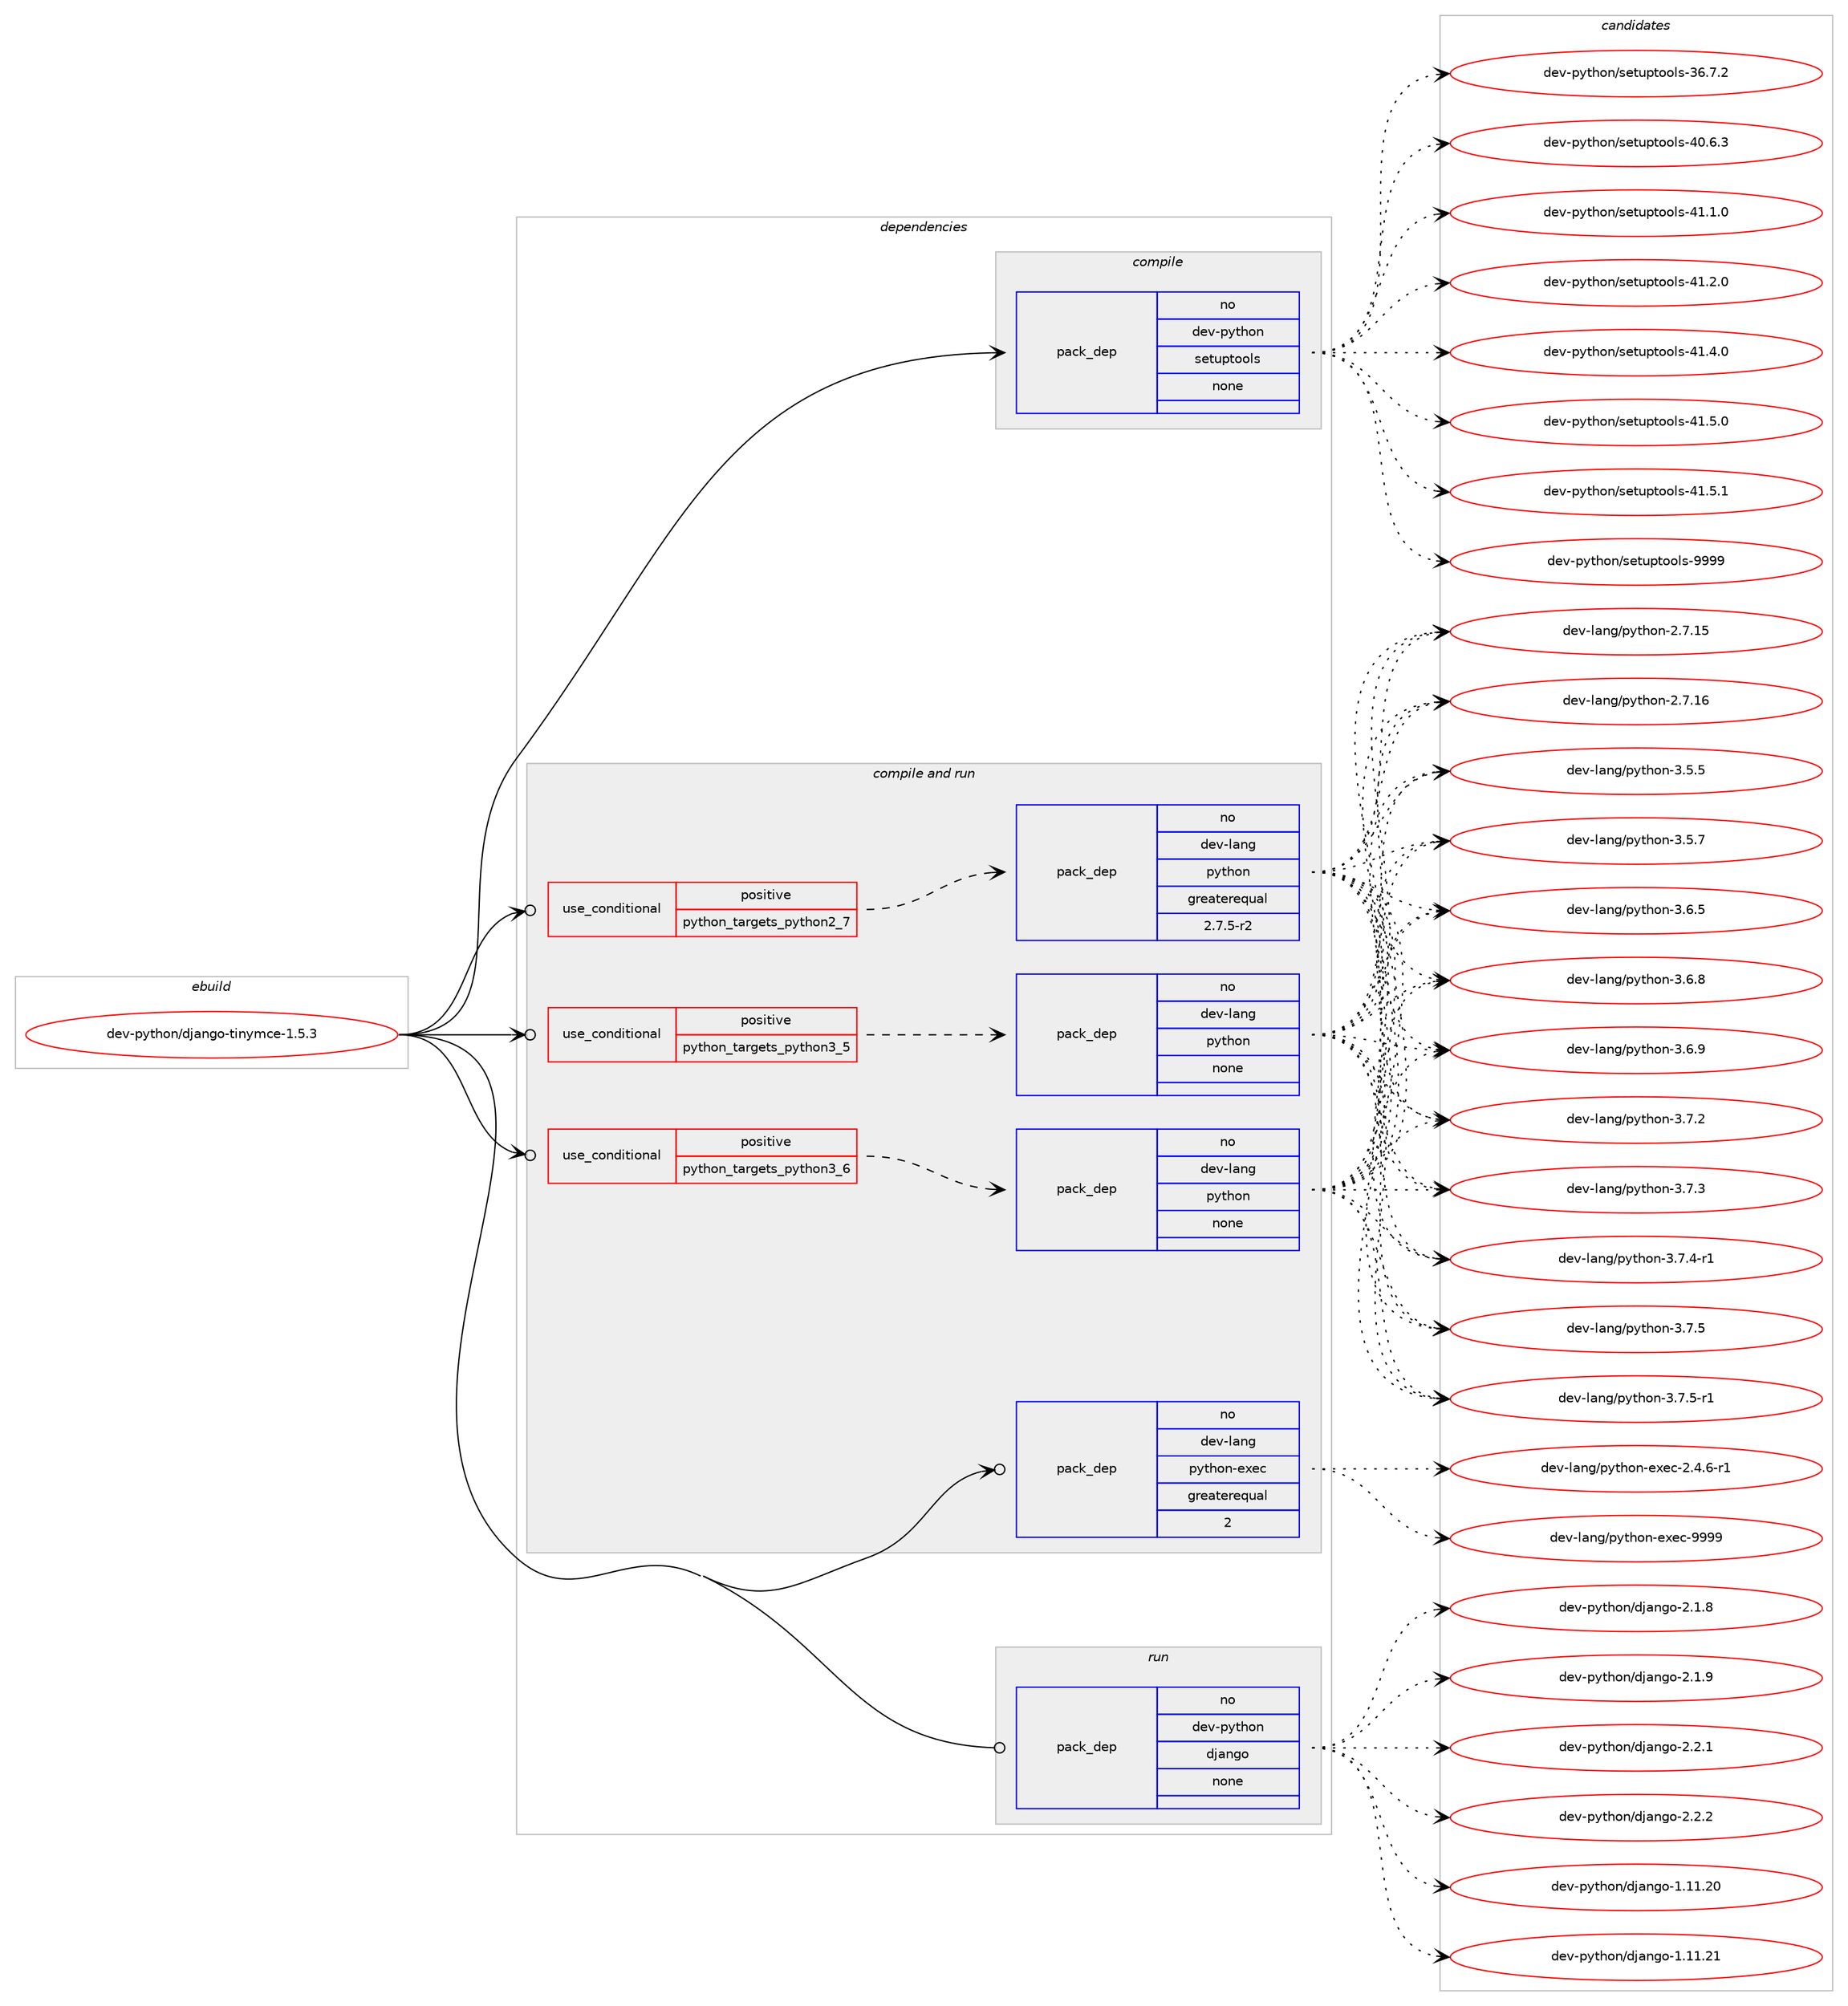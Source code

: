 digraph prolog {

# *************
# Graph options
# *************

newrank=true;
concentrate=true;
compound=true;
graph [rankdir=LR,fontname=Helvetica,fontsize=10,ranksep=1.5];#, ranksep=2.5, nodesep=0.2];
edge  [arrowhead=vee];
node  [fontname=Helvetica,fontsize=10];

# **********
# The ebuild
# **********

subgraph cluster_leftcol {
color=gray;
rank=same;
label=<<i>ebuild</i>>;
id [label="dev-python/django-tinymce-1.5.3", color=red, width=4, href="../dev-python/django-tinymce-1.5.3.svg"];
}

# ****************
# The dependencies
# ****************

subgraph cluster_midcol {
color=gray;
label=<<i>dependencies</i>>;
subgraph cluster_compile {
fillcolor="#eeeeee";
style=filled;
label=<<i>compile</i>>;
subgraph pack451805 {
dependency602232 [label=<<TABLE BORDER="0" CELLBORDER="1" CELLSPACING="0" CELLPADDING="4" WIDTH="220"><TR><TD ROWSPAN="6" CELLPADDING="30">pack_dep</TD></TR><TR><TD WIDTH="110">no</TD></TR><TR><TD>dev-python</TD></TR><TR><TD>setuptools</TD></TR><TR><TD>none</TD></TR><TR><TD></TD></TR></TABLE>>, shape=none, color=blue];
}
id:e -> dependency602232:w [weight=20,style="solid",arrowhead="vee"];
}
subgraph cluster_compileandrun {
fillcolor="#eeeeee";
style=filled;
label=<<i>compile and run</i>>;
subgraph cond138633 {
dependency602233 [label=<<TABLE BORDER="0" CELLBORDER="1" CELLSPACING="0" CELLPADDING="4"><TR><TD ROWSPAN="3" CELLPADDING="10">use_conditional</TD></TR><TR><TD>positive</TD></TR><TR><TD>python_targets_python2_7</TD></TR></TABLE>>, shape=none, color=red];
subgraph pack451806 {
dependency602234 [label=<<TABLE BORDER="0" CELLBORDER="1" CELLSPACING="0" CELLPADDING="4" WIDTH="220"><TR><TD ROWSPAN="6" CELLPADDING="30">pack_dep</TD></TR><TR><TD WIDTH="110">no</TD></TR><TR><TD>dev-lang</TD></TR><TR><TD>python</TD></TR><TR><TD>greaterequal</TD></TR><TR><TD>2.7.5-r2</TD></TR></TABLE>>, shape=none, color=blue];
}
dependency602233:e -> dependency602234:w [weight=20,style="dashed",arrowhead="vee"];
}
id:e -> dependency602233:w [weight=20,style="solid",arrowhead="odotvee"];
subgraph cond138634 {
dependency602235 [label=<<TABLE BORDER="0" CELLBORDER="1" CELLSPACING="0" CELLPADDING="4"><TR><TD ROWSPAN="3" CELLPADDING="10">use_conditional</TD></TR><TR><TD>positive</TD></TR><TR><TD>python_targets_python3_5</TD></TR></TABLE>>, shape=none, color=red];
subgraph pack451807 {
dependency602236 [label=<<TABLE BORDER="0" CELLBORDER="1" CELLSPACING="0" CELLPADDING="4" WIDTH="220"><TR><TD ROWSPAN="6" CELLPADDING="30">pack_dep</TD></TR><TR><TD WIDTH="110">no</TD></TR><TR><TD>dev-lang</TD></TR><TR><TD>python</TD></TR><TR><TD>none</TD></TR><TR><TD></TD></TR></TABLE>>, shape=none, color=blue];
}
dependency602235:e -> dependency602236:w [weight=20,style="dashed",arrowhead="vee"];
}
id:e -> dependency602235:w [weight=20,style="solid",arrowhead="odotvee"];
subgraph cond138635 {
dependency602237 [label=<<TABLE BORDER="0" CELLBORDER="1" CELLSPACING="0" CELLPADDING="4"><TR><TD ROWSPAN="3" CELLPADDING="10">use_conditional</TD></TR><TR><TD>positive</TD></TR><TR><TD>python_targets_python3_6</TD></TR></TABLE>>, shape=none, color=red];
subgraph pack451808 {
dependency602238 [label=<<TABLE BORDER="0" CELLBORDER="1" CELLSPACING="0" CELLPADDING="4" WIDTH="220"><TR><TD ROWSPAN="6" CELLPADDING="30">pack_dep</TD></TR><TR><TD WIDTH="110">no</TD></TR><TR><TD>dev-lang</TD></TR><TR><TD>python</TD></TR><TR><TD>none</TD></TR><TR><TD></TD></TR></TABLE>>, shape=none, color=blue];
}
dependency602237:e -> dependency602238:w [weight=20,style="dashed",arrowhead="vee"];
}
id:e -> dependency602237:w [weight=20,style="solid",arrowhead="odotvee"];
subgraph pack451809 {
dependency602239 [label=<<TABLE BORDER="0" CELLBORDER="1" CELLSPACING="0" CELLPADDING="4" WIDTH="220"><TR><TD ROWSPAN="6" CELLPADDING="30">pack_dep</TD></TR><TR><TD WIDTH="110">no</TD></TR><TR><TD>dev-lang</TD></TR><TR><TD>python-exec</TD></TR><TR><TD>greaterequal</TD></TR><TR><TD>2</TD></TR></TABLE>>, shape=none, color=blue];
}
id:e -> dependency602239:w [weight=20,style="solid",arrowhead="odotvee"];
}
subgraph cluster_run {
fillcolor="#eeeeee";
style=filled;
label=<<i>run</i>>;
subgraph pack451810 {
dependency602240 [label=<<TABLE BORDER="0" CELLBORDER="1" CELLSPACING="0" CELLPADDING="4" WIDTH="220"><TR><TD ROWSPAN="6" CELLPADDING="30">pack_dep</TD></TR><TR><TD WIDTH="110">no</TD></TR><TR><TD>dev-python</TD></TR><TR><TD>django</TD></TR><TR><TD>none</TD></TR><TR><TD></TD></TR></TABLE>>, shape=none, color=blue];
}
id:e -> dependency602240:w [weight=20,style="solid",arrowhead="odot"];
}
}

# **************
# The candidates
# **************

subgraph cluster_choices {
rank=same;
color=gray;
label=<<i>candidates</i>>;

subgraph choice451805 {
color=black;
nodesep=1;
choice100101118451121211161041111104711510111611711211611111110811545515446554650 [label="dev-python/setuptools-36.7.2", color=red, width=4,href="../dev-python/setuptools-36.7.2.svg"];
choice100101118451121211161041111104711510111611711211611111110811545524846544651 [label="dev-python/setuptools-40.6.3", color=red, width=4,href="../dev-python/setuptools-40.6.3.svg"];
choice100101118451121211161041111104711510111611711211611111110811545524946494648 [label="dev-python/setuptools-41.1.0", color=red, width=4,href="../dev-python/setuptools-41.1.0.svg"];
choice100101118451121211161041111104711510111611711211611111110811545524946504648 [label="dev-python/setuptools-41.2.0", color=red, width=4,href="../dev-python/setuptools-41.2.0.svg"];
choice100101118451121211161041111104711510111611711211611111110811545524946524648 [label="dev-python/setuptools-41.4.0", color=red, width=4,href="../dev-python/setuptools-41.4.0.svg"];
choice100101118451121211161041111104711510111611711211611111110811545524946534648 [label="dev-python/setuptools-41.5.0", color=red, width=4,href="../dev-python/setuptools-41.5.0.svg"];
choice100101118451121211161041111104711510111611711211611111110811545524946534649 [label="dev-python/setuptools-41.5.1", color=red, width=4,href="../dev-python/setuptools-41.5.1.svg"];
choice10010111845112121116104111110471151011161171121161111111081154557575757 [label="dev-python/setuptools-9999", color=red, width=4,href="../dev-python/setuptools-9999.svg"];
dependency602232:e -> choice100101118451121211161041111104711510111611711211611111110811545515446554650:w [style=dotted,weight="100"];
dependency602232:e -> choice100101118451121211161041111104711510111611711211611111110811545524846544651:w [style=dotted,weight="100"];
dependency602232:e -> choice100101118451121211161041111104711510111611711211611111110811545524946494648:w [style=dotted,weight="100"];
dependency602232:e -> choice100101118451121211161041111104711510111611711211611111110811545524946504648:w [style=dotted,weight="100"];
dependency602232:e -> choice100101118451121211161041111104711510111611711211611111110811545524946524648:w [style=dotted,weight="100"];
dependency602232:e -> choice100101118451121211161041111104711510111611711211611111110811545524946534648:w [style=dotted,weight="100"];
dependency602232:e -> choice100101118451121211161041111104711510111611711211611111110811545524946534649:w [style=dotted,weight="100"];
dependency602232:e -> choice10010111845112121116104111110471151011161171121161111111081154557575757:w [style=dotted,weight="100"];
}
subgraph choice451806 {
color=black;
nodesep=1;
choice10010111845108971101034711212111610411111045504655464953 [label="dev-lang/python-2.7.15", color=red, width=4,href="../dev-lang/python-2.7.15.svg"];
choice10010111845108971101034711212111610411111045504655464954 [label="dev-lang/python-2.7.16", color=red, width=4,href="../dev-lang/python-2.7.16.svg"];
choice100101118451089711010347112121116104111110455146534653 [label="dev-lang/python-3.5.5", color=red, width=4,href="../dev-lang/python-3.5.5.svg"];
choice100101118451089711010347112121116104111110455146534655 [label="dev-lang/python-3.5.7", color=red, width=4,href="../dev-lang/python-3.5.7.svg"];
choice100101118451089711010347112121116104111110455146544653 [label="dev-lang/python-3.6.5", color=red, width=4,href="../dev-lang/python-3.6.5.svg"];
choice100101118451089711010347112121116104111110455146544656 [label="dev-lang/python-3.6.8", color=red, width=4,href="../dev-lang/python-3.6.8.svg"];
choice100101118451089711010347112121116104111110455146544657 [label="dev-lang/python-3.6.9", color=red, width=4,href="../dev-lang/python-3.6.9.svg"];
choice100101118451089711010347112121116104111110455146554650 [label="dev-lang/python-3.7.2", color=red, width=4,href="../dev-lang/python-3.7.2.svg"];
choice100101118451089711010347112121116104111110455146554651 [label="dev-lang/python-3.7.3", color=red, width=4,href="../dev-lang/python-3.7.3.svg"];
choice1001011184510897110103471121211161041111104551465546524511449 [label="dev-lang/python-3.7.4-r1", color=red, width=4,href="../dev-lang/python-3.7.4-r1.svg"];
choice100101118451089711010347112121116104111110455146554653 [label="dev-lang/python-3.7.5", color=red, width=4,href="../dev-lang/python-3.7.5.svg"];
choice1001011184510897110103471121211161041111104551465546534511449 [label="dev-lang/python-3.7.5-r1", color=red, width=4,href="../dev-lang/python-3.7.5-r1.svg"];
dependency602234:e -> choice10010111845108971101034711212111610411111045504655464953:w [style=dotted,weight="100"];
dependency602234:e -> choice10010111845108971101034711212111610411111045504655464954:w [style=dotted,weight="100"];
dependency602234:e -> choice100101118451089711010347112121116104111110455146534653:w [style=dotted,weight="100"];
dependency602234:e -> choice100101118451089711010347112121116104111110455146534655:w [style=dotted,weight="100"];
dependency602234:e -> choice100101118451089711010347112121116104111110455146544653:w [style=dotted,weight="100"];
dependency602234:e -> choice100101118451089711010347112121116104111110455146544656:w [style=dotted,weight="100"];
dependency602234:e -> choice100101118451089711010347112121116104111110455146544657:w [style=dotted,weight="100"];
dependency602234:e -> choice100101118451089711010347112121116104111110455146554650:w [style=dotted,weight="100"];
dependency602234:e -> choice100101118451089711010347112121116104111110455146554651:w [style=dotted,weight="100"];
dependency602234:e -> choice1001011184510897110103471121211161041111104551465546524511449:w [style=dotted,weight="100"];
dependency602234:e -> choice100101118451089711010347112121116104111110455146554653:w [style=dotted,weight="100"];
dependency602234:e -> choice1001011184510897110103471121211161041111104551465546534511449:w [style=dotted,weight="100"];
}
subgraph choice451807 {
color=black;
nodesep=1;
choice10010111845108971101034711212111610411111045504655464953 [label="dev-lang/python-2.7.15", color=red, width=4,href="../dev-lang/python-2.7.15.svg"];
choice10010111845108971101034711212111610411111045504655464954 [label="dev-lang/python-2.7.16", color=red, width=4,href="../dev-lang/python-2.7.16.svg"];
choice100101118451089711010347112121116104111110455146534653 [label="dev-lang/python-3.5.5", color=red, width=4,href="../dev-lang/python-3.5.5.svg"];
choice100101118451089711010347112121116104111110455146534655 [label="dev-lang/python-3.5.7", color=red, width=4,href="../dev-lang/python-3.5.7.svg"];
choice100101118451089711010347112121116104111110455146544653 [label="dev-lang/python-3.6.5", color=red, width=4,href="../dev-lang/python-3.6.5.svg"];
choice100101118451089711010347112121116104111110455146544656 [label="dev-lang/python-3.6.8", color=red, width=4,href="../dev-lang/python-3.6.8.svg"];
choice100101118451089711010347112121116104111110455146544657 [label="dev-lang/python-3.6.9", color=red, width=4,href="../dev-lang/python-3.6.9.svg"];
choice100101118451089711010347112121116104111110455146554650 [label="dev-lang/python-3.7.2", color=red, width=4,href="../dev-lang/python-3.7.2.svg"];
choice100101118451089711010347112121116104111110455146554651 [label="dev-lang/python-3.7.3", color=red, width=4,href="../dev-lang/python-3.7.3.svg"];
choice1001011184510897110103471121211161041111104551465546524511449 [label="dev-lang/python-3.7.4-r1", color=red, width=4,href="../dev-lang/python-3.7.4-r1.svg"];
choice100101118451089711010347112121116104111110455146554653 [label="dev-lang/python-3.7.5", color=red, width=4,href="../dev-lang/python-3.7.5.svg"];
choice1001011184510897110103471121211161041111104551465546534511449 [label="dev-lang/python-3.7.5-r1", color=red, width=4,href="../dev-lang/python-3.7.5-r1.svg"];
dependency602236:e -> choice10010111845108971101034711212111610411111045504655464953:w [style=dotted,weight="100"];
dependency602236:e -> choice10010111845108971101034711212111610411111045504655464954:w [style=dotted,weight="100"];
dependency602236:e -> choice100101118451089711010347112121116104111110455146534653:w [style=dotted,weight="100"];
dependency602236:e -> choice100101118451089711010347112121116104111110455146534655:w [style=dotted,weight="100"];
dependency602236:e -> choice100101118451089711010347112121116104111110455146544653:w [style=dotted,weight="100"];
dependency602236:e -> choice100101118451089711010347112121116104111110455146544656:w [style=dotted,weight="100"];
dependency602236:e -> choice100101118451089711010347112121116104111110455146544657:w [style=dotted,weight="100"];
dependency602236:e -> choice100101118451089711010347112121116104111110455146554650:w [style=dotted,weight="100"];
dependency602236:e -> choice100101118451089711010347112121116104111110455146554651:w [style=dotted,weight="100"];
dependency602236:e -> choice1001011184510897110103471121211161041111104551465546524511449:w [style=dotted,weight="100"];
dependency602236:e -> choice100101118451089711010347112121116104111110455146554653:w [style=dotted,weight="100"];
dependency602236:e -> choice1001011184510897110103471121211161041111104551465546534511449:w [style=dotted,weight="100"];
}
subgraph choice451808 {
color=black;
nodesep=1;
choice10010111845108971101034711212111610411111045504655464953 [label="dev-lang/python-2.7.15", color=red, width=4,href="../dev-lang/python-2.7.15.svg"];
choice10010111845108971101034711212111610411111045504655464954 [label="dev-lang/python-2.7.16", color=red, width=4,href="../dev-lang/python-2.7.16.svg"];
choice100101118451089711010347112121116104111110455146534653 [label="dev-lang/python-3.5.5", color=red, width=4,href="../dev-lang/python-3.5.5.svg"];
choice100101118451089711010347112121116104111110455146534655 [label="dev-lang/python-3.5.7", color=red, width=4,href="../dev-lang/python-3.5.7.svg"];
choice100101118451089711010347112121116104111110455146544653 [label="dev-lang/python-3.6.5", color=red, width=4,href="../dev-lang/python-3.6.5.svg"];
choice100101118451089711010347112121116104111110455146544656 [label="dev-lang/python-3.6.8", color=red, width=4,href="../dev-lang/python-3.6.8.svg"];
choice100101118451089711010347112121116104111110455146544657 [label="dev-lang/python-3.6.9", color=red, width=4,href="../dev-lang/python-3.6.9.svg"];
choice100101118451089711010347112121116104111110455146554650 [label="dev-lang/python-3.7.2", color=red, width=4,href="../dev-lang/python-3.7.2.svg"];
choice100101118451089711010347112121116104111110455146554651 [label="dev-lang/python-3.7.3", color=red, width=4,href="../dev-lang/python-3.7.3.svg"];
choice1001011184510897110103471121211161041111104551465546524511449 [label="dev-lang/python-3.7.4-r1", color=red, width=4,href="../dev-lang/python-3.7.4-r1.svg"];
choice100101118451089711010347112121116104111110455146554653 [label="dev-lang/python-3.7.5", color=red, width=4,href="../dev-lang/python-3.7.5.svg"];
choice1001011184510897110103471121211161041111104551465546534511449 [label="dev-lang/python-3.7.5-r1", color=red, width=4,href="../dev-lang/python-3.7.5-r1.svg"];
dependency602238:e -> choice10010111845108971101034711212111610411111045504655464953:w [style=dotted,weight="100"];
dependency602238:e -> choice10010111845108971101034711212111610411111045504655464954:w [style=dotted,weight="100"];
dependency602238:e -> choice100101118451089711010347112121116104111110455146534653:w [style=dotted,weight="100"];
dependency602238:e -> choice100101118451089711010347112121116104111110455146534655:w [style=dotted,weight="100"];
dependency602238:e -> choice100101118451089711010347112121116104111110455146544653:w [style=dotted,weight="100"];
dependency602238:e -> choice100101118451089711010347112121116104111110455146544656:w [style=dotted,weight="100"];
dependency602238:e -> choice100101118451089711010347112121116104111110455146544657:w [style=dotted,weight="100"];
dependency602238:e -> choice100101118451089711010347112121116104111110455146554650:w [style=dotted,weight="100"];
dependency602238:e -> choice100101118451089711010347112121116104111110455146554651:w [style=dotted,weight="100"];
dependency602238:e -> choice1001011184510897110103471121211161041111104551465546524511449:w [style=dotted,weight="100"];
dependency602238:e -> choice100101118451089711010347112121116104111110455146554653:w [style=dotted,weight="100"];
dependency602238:e -> choice1001011184510897110103471121211161041111104551465546534511449:w [style=dotted,weight="100"];
}
subgraph choice451809 {
color=black;
nodesep=1;
choice10010111845108971101034711212111610411111045101120101994550465246544511449 [label="dev-lang/python-exec-2.4.6-r1", color=red, width=4,href="../dev-lang/python-exec-2.4.6-r1.svg"];
choice10010111845108971101034711212111610411111045101120101994557575757 [label="dev-lang/python-exec-9999", color=red, width=4,href="../dev-lang/python-exec-9999.svg"];
dependency602239:e -> choice10010111845108971101034711212111610411111045101120101994550465246544511449:w [style=dotted,weight="100"];
dependency602239:e -> choice10010111845108971101034711212111610411111045101120101994557575757:w [style=dotted,weight="100"];
}
subgraph choice451810 {
color=black;
nodesep=1;
choice1001011184511212111610411111047100106971101031114549464949465048 [label="dev-python/django-1.11.20", color=red, width=4,href="../dev-python/django-1.11.20.svg"];
choice1001011184511212111610411111047100106971101031114549464949465049 [label="dev-python/django-1.11.21", color=red, width=4,href="../dev-python/django-1.11.21.svg"];
choice100101118451121211161041111104710010697110103111455046494656 [label="dev-python/django-2.1.8", color=red, width=4,href="../dev-python/django-2.1.8.svg"];
choice100101118451121211161041111104710010697110103111455046494657 [label="dev-python/django-2.1.9", color=red, width=4,href="../dev-python/django-2.1.9.svg"];
choice100101118451121211161041111104710010697110103111455046504649 [label="dev-python/django-2.2.1", color=red, width=4,href="../dev-python/django-2.2.1.svg"];
choice100101118451121211161041111104710010697110103111455046504650 [label="dev-python/django-2.2.2", color=red, width=4,href="../dev-python/django-2.2.2.svg"];
dependency602240:e -> choice1001011184511212111610411111047100106971101031114549464949465048:w [style=dotted,weight="100"];
dependency602240:e -> choice1001011184511212111610411111047100106971101031114549464949465049:w [style=dotted,weight="100"];
dependency602240:e -> choice100101118451121211161041111104710010697110103111455046494656:w [style=dotted,weight="100"];
dependency602240:e -> choice100101118451121211161041111104710010697110103111455046494657:w [style=dotted,weight="100"];
dependency602240:e -> choice100101118451121211161041111104710010697110103111455046504649:w [style=dotted,weight="100"];
dependency602240:e -> choice100101118451121211161041111104710010697110103111455046504650:w [style=dotted,weight="100"];
}
}

}
